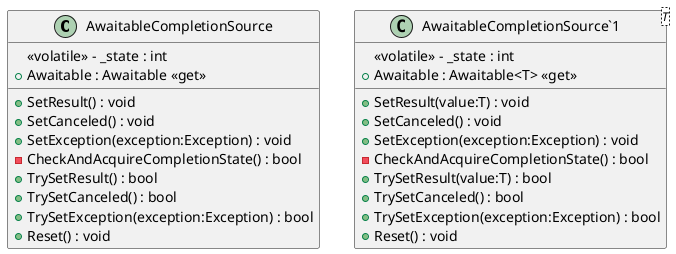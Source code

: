 @startuml
class AwaitableCompletionSource {
    <<volatile>> - _state : int
    + Awaitable : Awaitable <<get>>
    + SetResult() : void
    + SetCanceled() : void
    + SetException(exception:Exception) : void
    - CheckAndAcquireCompletionState() : bool
    + TrySetResult() : bool
    + TrySetCanceled() : bool
    + TrySetException(exception:Exception) : bool
    + Reset() : void
}
class "AwaitableCompletionSource`1"<T> {
    <<volatile>> - _state : int
    + Awaitable : Awaitable<T> <<get>>
    + SetResult(value:T) : void
    + SetCanceled() : void
    + SetException(exception:Exception) : void
    - CheckAndAcquireCompletionState() : bool
    + TrySetResult(value:T) : bool
    + TrySetCanceled() : bool
    + TrySetException(exception:Exception) : bool
    + Reset() : void
}
@enduml
